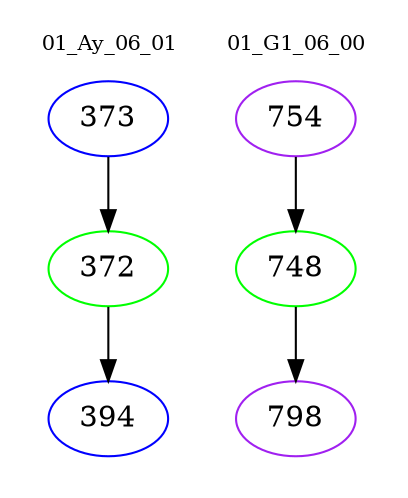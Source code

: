 digraph{
subgraph cluster_0 {
color = white
label = "01_Ay_06_01";
fontsize=10;
T0_373 [label="373", color="blue"]
T0_373 -> T0_372 [color="black"]
T0_372 [label="372", color="green"]
T0_372 -> T0_394 [color="black"]
T0_394 [label="394", color="blue"]
}
subgraph cluster_1 {
color = white
label = "01_G1_06_00";
fontsize=10;
T1_754 [label="754", color="purple"]
T1_754 -> T1_748 [color="black"]
T1_748 [label="748", color="green"]
T1_748 -> T1_798 [color="black"]
T1_798 [label="798", color="purple"]
}
}

